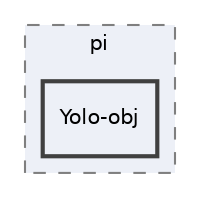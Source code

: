 digraph "src/pi/Yolo-obj"
{
 // LATEX_PDF_SIZE
  edge [fontname="Helvetica",fontsize="10",labelfontname="Helvetica",labelfontsize="10"];
  node [fontname="Helvetica",fontsize="10",shape=record];
  compound=true
  subgraph clusterdir_1be77ebbc67ee0355cd049807faa77cd {
    graph [ bgcolor="#edf0f7", pencolor="grey50", style="filled,dashed,", label="pi", fontname="Helvetica", fontsize="10", URL="dir_1be77ebbc67ee0355cd049807faa77cd.html"]
  dir_40c8eb37fc3db78a26bb2cd5db29b7c5 [shape=box, label="Yolo-obj", style="filled,bold,", fillcolor="#edf0f7", color="grey25", URL="dir_40c8eb37fc3db78a26bb2cd5db29b7c5.html"];
  }
}
